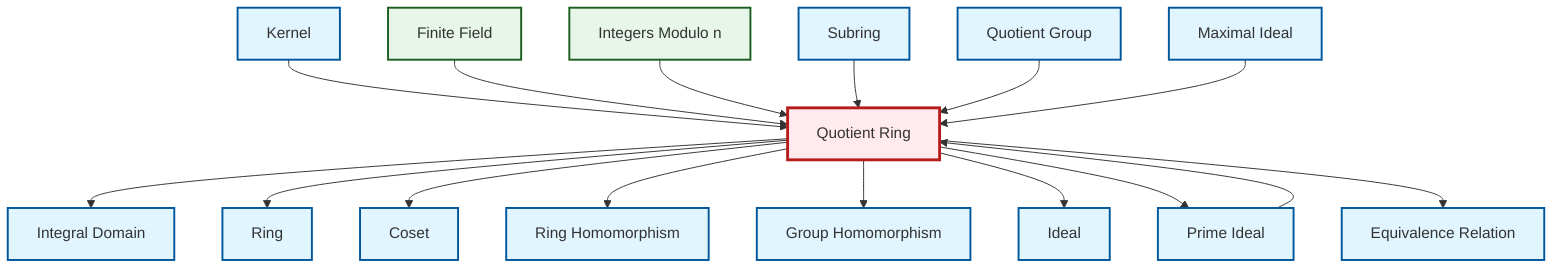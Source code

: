 graph TD
    classDef definition fill:#e1f5fe,stroke:#01579b,stroke-width:2px
    classDef theorem fill:#f3e5f5,stroke:#4a148c,stroke-width:2px
    classDef axiom fill:#fff3e0,stroke:#e65100,stroke-width:2px
    classDef example fill:#e8f5e9,stroke:#1b5e20,stroke-width:2px
    classDef current fill:#ffebee,stroke:#b71c1c,stroke-width:3px
    def-ideal["Ideal"]:::definition
    def-quotient-ring["Quotient Ring"]:::definition
    def-ring-homomorphism["Ring Homomorphism"]:::definition
    ex-finite-field["Finite Field"]:::example
    def-coset["Coset"]:::definition
    def-integral-domain["Integral Domain"]:::definition
    def-subring["Subring"]:::definition
    ex-quotient-integers-mod-n["Integers Modulo n"]:::example
    def-equivalence-relation["Equivalence Relation"]:::definition
    def-quotient-group["Quotient Group"]:::definition
    def-kernel["Kernel"]:::definition
    def-maximal-ideal["Maximal Ideal"]:::definition
    def-prime-ideal["Prime Ideal"]:::definition
    def-ring["Ring"]:::definition
    def-homomorphism["Group Homomorphism"]:::definition
    def-kernel --> def-quotient-ring
    ex-finite-field --> def-quotient-ring
    def-quotient-ring --> def-integral-domain
    def-quotient-ring --> def-ring
    ex-quotient-integers-mod-n --> def-quotient-ring
    def-subring --> def-quotient-ring
    def-quotient-ring --> def-coset
    def-quotient-group --> def-quotient-ring
    def-quotient-ring --> def-ring-homomorphism
    def-quotient-ring --> def-homomorphism
    def-quotient-ring --> def-ideal
    def-maximal-ideal --> def-quotient-ring
    def-quotient-ring --> def-prime-ideal
    def-quotient-ring --> def-equivalence-relation
    def-prime-ideal --> def-quotient-ring
    class def-quotient-ring current
